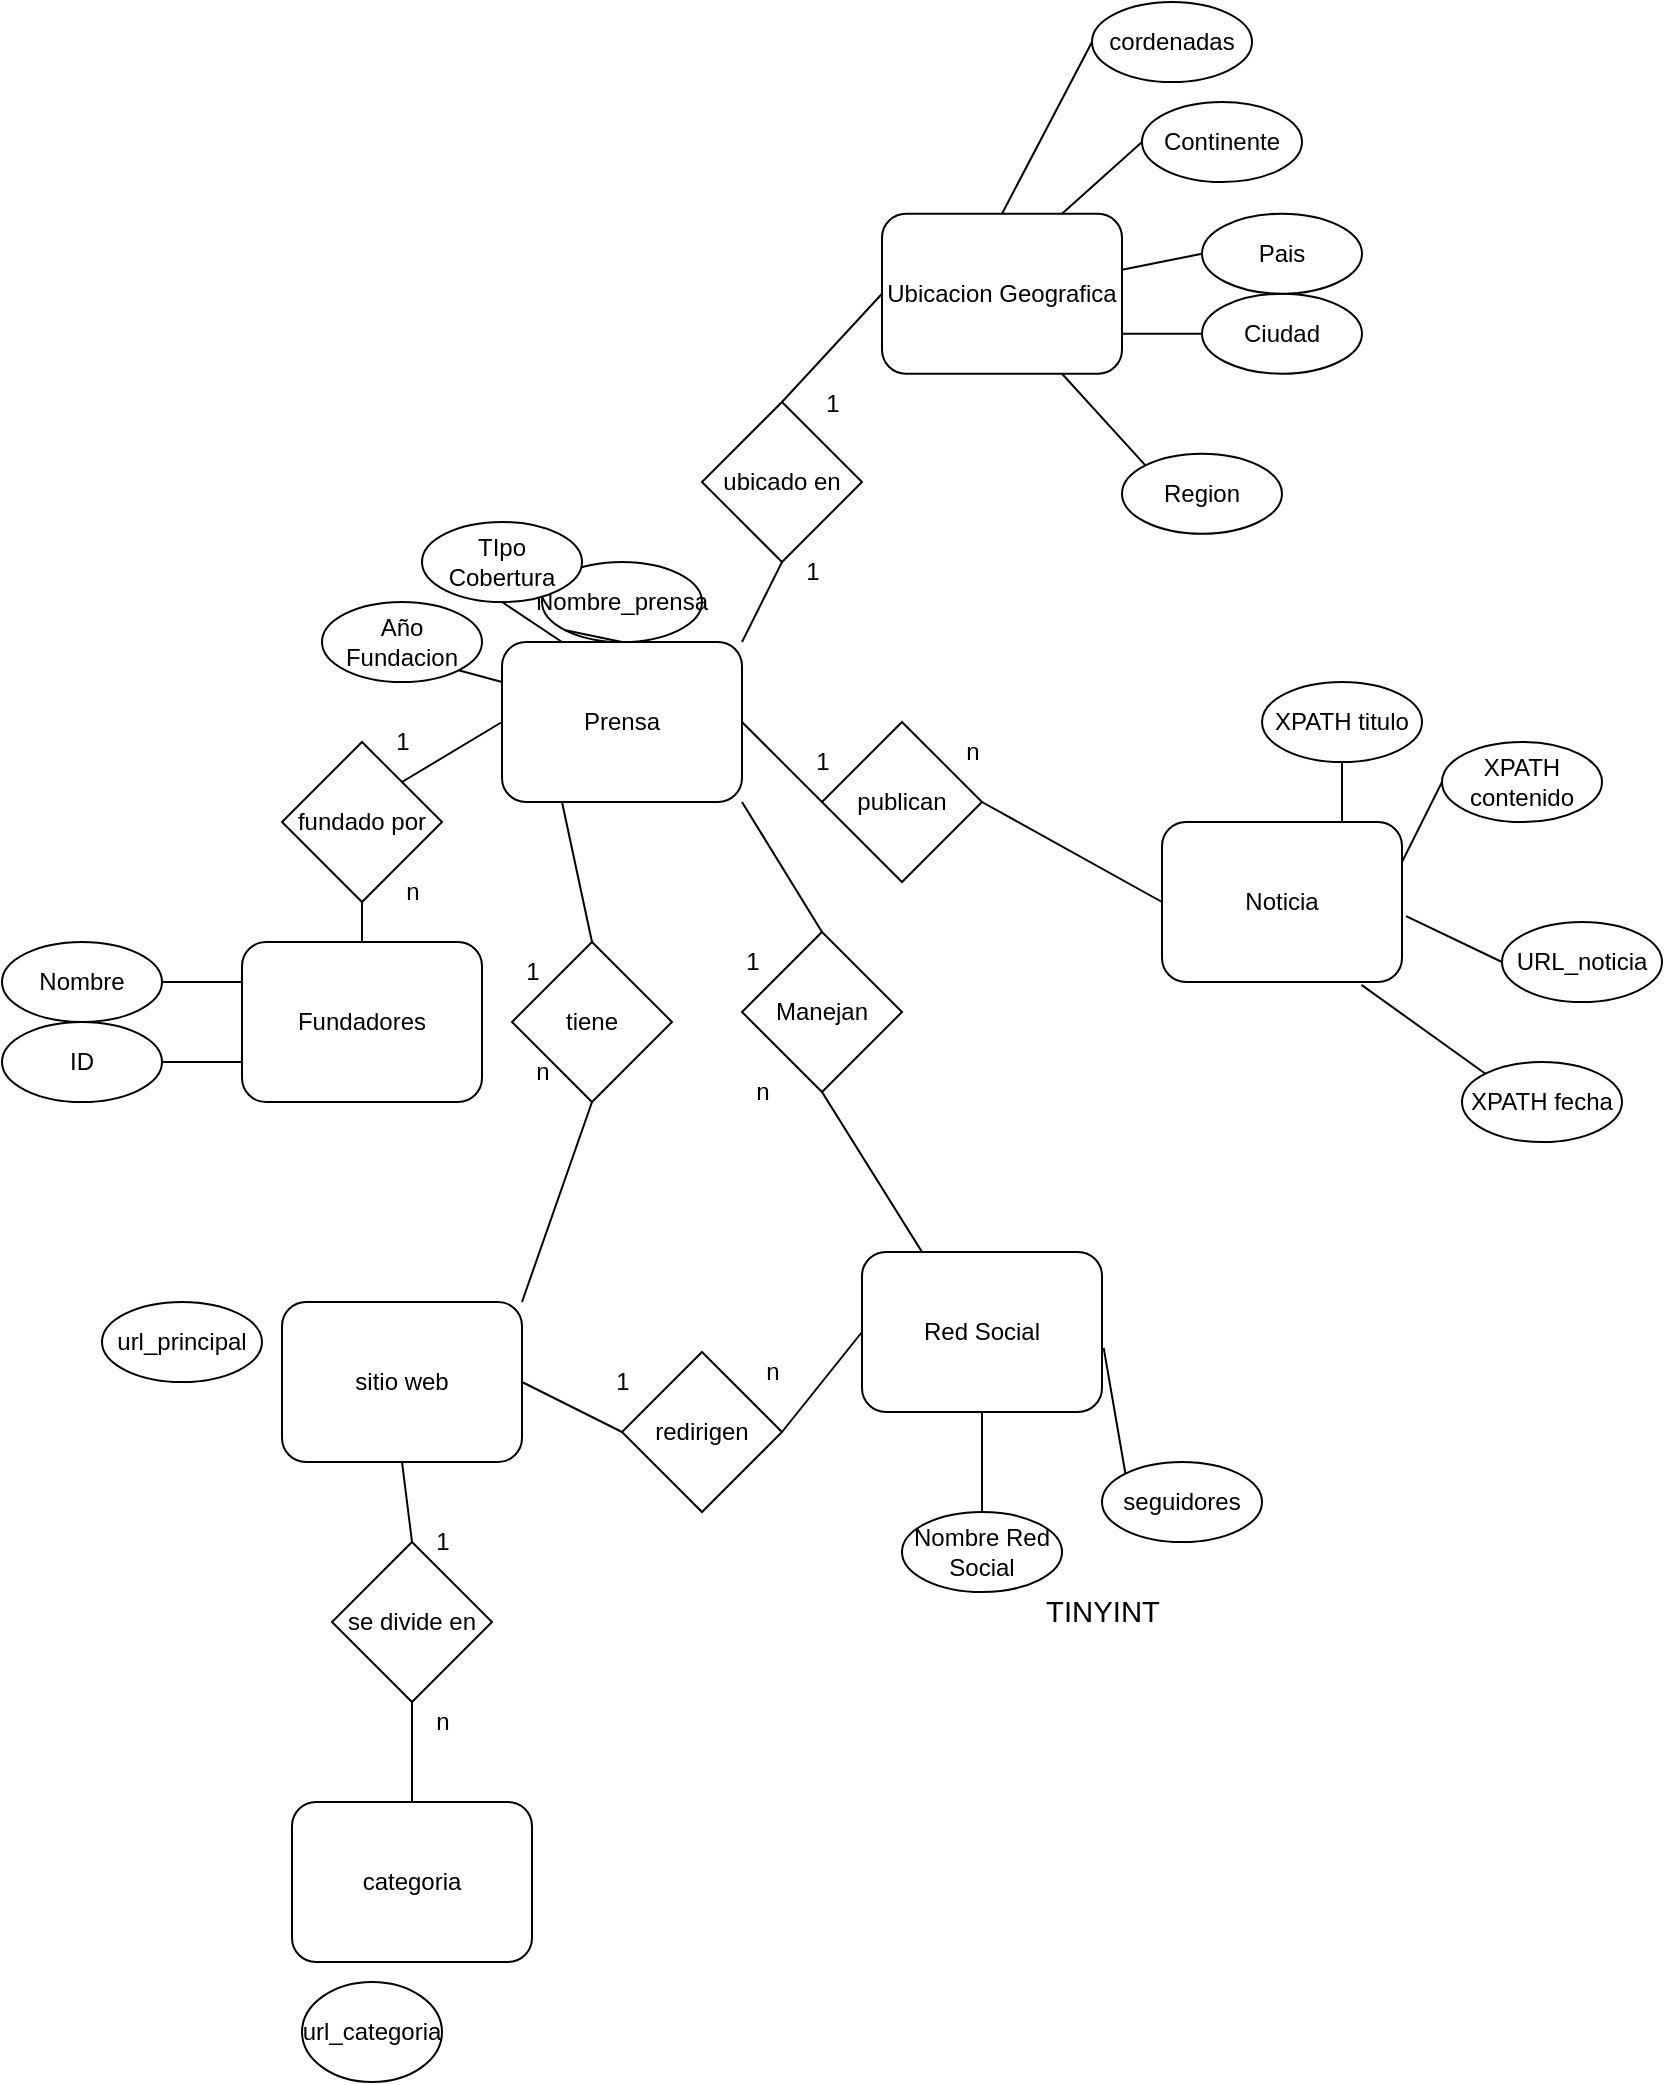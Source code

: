 <mxfile>
    <diagram id="XLQ9ZA8FXm9MJyRXNUf3" name="Page-1">
        <mxGraphModel dx="1580" dy="1577" grid="1" gridSize="10" guides="1" tooltips="1" connect="1" arrows="1" fold="1" page="1" pageScale="1" pageWidth="850" pageHeight="1100" math="0" shadow="0">
            <root>
                <mxCell id="0"/>
                <mxCell id="1" parent="0"/>
                <mxCell id="3" value="Nombre_prensa" style="ellipse;whiteSpace=wrap;html=1;" parent="1" vertex="1">
                    <mxGeometry x="110" y="50" width="80" height="40" as="geometry"/>
                </mxCell>
                <mxCell id="5" value="Ciudad" style="ellipse;whiteSpace=wrap;html=1;" parent="1" vertex="1">
                    <mxGeometry x="440" y="-84.14" width="80" height="40" as="geometry"/>
                </mxCell>
                <mxCell id="6" value="Region" style="ellipse;whiteSpace=wrap;html=1;" parent="1" vertex="1">
                    <mxGeometry x="400" y="-4.14" width="80" height="40" as="geometry"/>
                </mxCell>
                <mxCell id="7" value="Pais" style="ellipse;whiteSpace=wrap;html=1;" parent="1" vertex="1">
                    <mxGeometry x="440" y="-124.14" width="80" height="40" as="geometry"/>
                </mxCell>
                <mxCell id="8" value="Continente" style="ellipse;whiteSpace=wrap;html=1;" parent="1" vertex="1">
                    <mxGeometry x="410" y="-180" width="80" height="40" as="geometry"/>
                </mxCell>
                <mxCell id="13" value="Nombre" style="ellipse;whiteSpace=wrap;html=1;" parent="1" vertex="1">
                    <mxGeometry x="-160" y="240" width="80" height="40" as="geometry"/>
                </mxCell>
                <mxCell id="14" value="Fundadores" style="rounded=1;whiteSpace=wrap;html=1;" parent="1" vertex="1">
                    <mxGeometry x="-40" y="240" width="120" height="80" as="geometry"/>
                </mxCell>
                <mxCell id="42" style="edgeStyle=none;html=1;exitX=0.25;exitY=0;exitDx=0;exitDy=0;entryX=0.5;entryY=1;entryDx=0;entryDy=0;strokeColor=none;" parent="1" source="17" target="20" edge="1">
                    <mxGeometry relative="1" as="geometry"/>
                </mxCell>
                <mxCell id="17" value="Prensa" style="rounded=1;whiteSpace=wrap;html=1;" parent="1" vertex="1">
                    <mxGeometry x="90" y="90" width="120" height="80" as="geometry"/>
                </mxCell>
                <mxCell id="19" value="Año Fundacion" style="ellipse;whiteSpace=wrap;html=1;" parent="1" vertex="1">
                    <mxGeometry y="70" width="80" height="40" as="geometry"/>
                </mxCell>
                <mxCell id="20" value="TIpo Cobertura" style="ellipse;whiteSpace=wrap;html=1;" parent="1" vertex="1">
                    <mxGeometry x="50" y="30" width="80" height="40" as="geometry"/>
                </mxCell>
                <mxCell id="23" value="Ubicacion Geografica" style="rounded=1;whiteSpace=wrap;html=1;" parent="1" vertex="1">
                    <mxGeometry x="280" y="-124.14" width="120" height="80" as="geometry"/>
                </mxCell>
                <mxCell id="25" value="Red Social" style="rounded=1;whiteSpace=wrap;html=1;" parent="1" vertex="1">
                    <mxGeometry x="270" y="395" width="120" height="80" as="geometry"/>
                </mxCell>
                <mxCell id="26" value="Nombre Red Social" style="ellipse;whiteSpace=wrap;html=1;" parent="1" vertex="1">
                    <mxGeometry x="290" y="525" width="80" height="40" as="geometry"/>
                </mxCell>
                <mxCell id="28" value="ID" style="ellipse;whiteSpace=wrap;html=1;" parent="1" vertex="1">
                    <mxGeometry x="-160" y="280" width="80" height="40" as="geometry"/>
                </mxCell>
                <mxCell id="33" value="" style="endArrow=none;html=1;entryX=0.5;entryY=0;entryDx=0;entryDy=0;exitX=0.5;exitY=1;exitDx=0;exitDy=0;" parent="1" source="25" target="26" edge="1">
                    <mxGeometry width="50" height="50" relative="1" as="geometry">
                        <mxPoint x="490.0" y="295" as="sourcePoint"/>
                        <mxPoint x="510.0" y="285" as="targetPoint"/>
                    </mxGeometry>
                </mxCell>
                <mxCell id="35" value="" style="endArrow=none;html=1;entryX=0;entryY=0.5;entryDx=0;entryDy=0;exitX=0.75;exitY=0;exitDx=0;exitDy=0;" parent="1" source="23" target="8" edge="1">
                    <mxGeometry width="50" height="50" relative="1" as="geometry">
                        <mxPoint x="330" y="-114.14" as="sourcePoint"/>
                        <mxPoint x="411.716" y="-169.998" as="targetPoint"/>
                    </mxGeometry>
                </mxCell>
                <mxCell id="36" value="" style="endArrow=none;html=1;entryX=0;entryY=0.5;entryDx=0;entryDy=0;" parent="1" source="23" target="7" edge="1">
                    <mxGeometry width="50" height="50" relative="1" as="geometry">
                        <mxPoint x="380" y="-114.14" as="sourcePoint"/>
                        <mxPoint x="421.716" y="-159.998" as="targetPoint"/>
                    </mxGeometry>
                </mxCell>
                <mxCell id="37" value="" style="endArrow=none;html=1;entryX=0;entryY=0.5;entryDx=0;entryDy=0;exitX=1;exitY=0.75;exitDx=0;exitDy=0;" parent="1" source="23" target="5" edge="1">
                    <mxGeometry width="50" height="50" relative="1" as="geometry">
                        <mxPoint x="410" y="-86.14" as="sourcePoint"/>
                        <mxPoint x="450" y="-94.14" as="targetPoint"/>
                    </mxGeometry>
                </mxCell>
                <mxCell id="39" value="" style="endArrow=none;html=1;entryX=0.75;entryY=1;entryDx=0;entryDy=0;exitX=0;exitY=0;exitDx=0;exitDy=0;" parent="1" source="6" target="23" edge="1">
                    <mxGeometry width="50" height="50" relative="1" as="geometry">
                        <mxPoint x="420" y="-76.14" as="sourcePoint"/>
                        <mxPoint x="460" y="-84.14" as="targetPoint"/>
                    </mxGeometry>
                </mxCell>
                <mxCell id="40" value="" style="endArrow=none;html=1;entryX=1;entryY=1;entryDx=0;entryDy=0;exitX=0;exitY=0.25;exitDx=0;exitDy=0;" parent="1" source="17" target="19" edge="1">
                    <mxGeometry width="50" height="50" relative="1" as="geometry">
                        <mxPoint x="10" y="400" as="sourcePoint"/>
                        <mxPoint x="60" y="350" as="targetPoint"/>
                    </mxGeometry>
                </mxCell>
                <mxCell id="43" value="" style="endArrow=none;html=1;entryX=0.5;entryY=1;entryDx=0;entryDy=0;exitX=0.25;exitY=0;exitDx=0;exitDy=0;" parent="1" source="17" target="20" edge="1">
                    <mxGeometry width="50" height="50" relative="1" as="geometry">
                        <mxPoint x="160" y="115.86" as="sourcePoint"/>
                        <mxPoint x="108.284" y="70.002" as="targetPoint"/>
                    </mxGeometry>
                </mxCell>
                <mxCell id="45" value="" style="endArrow=none;html=1;entryX=0;entryY=1;entryDx=0;entryDy=0;exitX=0.5;exitY=0;exitDx=0;exitDy=0;" parent="1" source="17" target="3" edge="1">
                    <mxGeometry width="50" height="50" relative="1" as="geometry">
                        <mxPoint x="301.72" y="149.86" as="sourcePoint"/>
                        <mxPoint x="250.004" y="104.002" as="targetPoint"/>
                    </mxGeometry>
                </mxCell>
                <mxCell id="46" value="" style="endArrow=none;html=1;entryX=1;entryY=0.5;entryDx=0;entryDy=0;exitX=0;exitY=0.25;exitDx=0;exitDy=0;" parent="1" source="14" target="13" edge="1">
                    <mxGeometry width="50" height="50" relative="1" as="geometry">
                        <mxPoint x="11.72" y="230" as="sourcePoint"/>
                        <mxPoint x="-39.996" y="184.142" as="targetPoint"/>
                    </mxGeometry>
                </mxCell>
                <mxCell id="47" value="" style="endArrow=none;html=1;entryX=1;entryY=0.5;entryDx=0;entryDy=0;exitX=0;exitY=0.75;exitDx=0;exitDy=0;" parent="1" source="14" target="28" edge="1">
                    <mxGeometry width="50" height="50" relative="1" as="geometry">
                        <mxPoint x="-30" y="270" as="sourcePoint"/>
                        <mxPoint x="-70" y="270" as="targetPoint"/>
                    </mxGeometry>
                </mxCell>
                <mxCell id="54" value="Noticia" style="rounded=1;whiteSpace=wrap;html=1;" vertex="1" parent="1">
                    <mxGeometry x="420" y="180" width="120" height="80" as="geometry"/>
                </mxCell>
                <mxCell id="55" value="URL_noticia" style="ellipse;whiteSpace=wrap;html=1;" vertex="1" parent="1">
                    <mxGeometry x="590" y="230" width="80" height="40" as="geometry"/>
                </mxCell>
                <mxCell id="57" value="" style="endArrow=none;html=1;entryX=0;entryY=0.5;entryDx=0;entryDy=0;exitX=1.017;exitY=0.588;exitDx=0;exitDy=0;exitPerimeter=0;" edge="1" parent="1" source="54" target="55">
                    <mxGeometry width="50" height="50" relative="1" as="geometry">
                        <mxPoint x="440" y="170" as="sourcePoint"/>
                        <mxPoint x="418.57" y="115" as="targetPoint"/>
                    </mxGeometry>
                </mxCell>
                <mxCell id="58" value="XPATH fecha" style="ellipse;whiteSpace=wrap;html=1;" vertex="1" parent="1">
                    <mxGeometry x="570" y="300" width="80" height="40" as="geometry"/>
                </mxCell>
                <mxCell id="59" value="XPATH titulo" style="ellipse;whiteSpace=wrap;html=1;" vertex="1" parent="1">
                    <mxGeometry x="470" y="110" width="80" height="40" as="geometry"/>
                </mxCell>
                <mxCell id="60" value="XPATH contenido" style="ellipse;whiteSpace=wrap;html=1;" vertex="1" parent="1">
                    <mxGeometry x="560" y="140" width="80" height="40" as="geometry"/>
                </mxCell>
                <mxCell id="62" value="" style="endArrow=none;html=1;entryX=0;entryY=0;entryDx=0;entryDy=0;exitX=0.831;exitY=1.018;exitDx=0;exitDy=0;exitPerimeter=0;" edge="1" parent="1" source="54" target="58">
                    <mxGeometry width="50" height="50" relative="1" as="geometry">
                        <mxPoint x="530" y="260" as="sourcePoint"/>
                        <mxPoint x="430.0" y="160.0" as="targetPoint"/>
                    </mxGeometry>
                </mxCell>
                <mxCell id="65" value="" style="endArrow=none;html=1;entryX=0.5;entryY=1;entryDx=0;entryDy=0;exitX=0.75;exitY=0;exitDx=0;exitDy=0;" edge="1" parent="1" source="54" target="59">
                    <mxGeometry width="50" height="50" relative="1" as="geometry">
                        <mxPoint x="525.96" y="172.2" as="sourcePoint"/>
                        <mxPoint x="494.04" y="150" as="targetPoint"/>
                    </mxGeometry>
                </mxCell>
                <mxCell id="66" value="" style="endArrow=none;html=1;entryX=1;entryY=0.25;entryDx=0;entryDy=0;exitX=0;exitY=0.5;exitDx=0;exitDy=0;" edge="1" parent="1" source="60" target="54">
                    <mxGeometry width="50" height="50" relative="1" as="geometry">
                        <mxPoint x="581.92" y="220" as="sourcePoint"/>
                        <mxPoint x="550.0" y="197.8" as="targetPoint"/>
                    </mxGeometry>
                </mxCell>
                <mxCell id="68" value="fundado por" style="rhombus;whiteSpace=wrap;html=1;" vertex="1" parent="1">
                    <mxGeometry x="-20" y="140" width="80" height="80" as="geometry"/>
                </mxCell>
                <mxCell id="70" value="" style="endArrow=none;html=1;exitX=0.5;exitY=0;exitDx=0;exitDy=0;entryX=0.5;entryY=1;entryDx=0;entryDy=0;" edge="1" parent="1" source="14" target="68">
                    <mxGeometry width="50" height="50" relative="1" as="geometry">
                        <mxPoint x="130" y="100" as="sourcePoint"/>
                        <mxPoint x="70" y="230" as="targetPoint"/>
                    </mxGeometry>
                </mxCell>
                <mxCell id="72" value="" style="endArrow=none;html=1;entryX=1;entryY=0;entryDx=0;entryDy=0;exitX=0;exitY=0.5;exitDx=0;exitDy=0;" edge="1" parent="1" source="17" target="68">
                    <mxGeometry width="50" height="50" relative="1" as="geometry">
                        <mxPoint x="100" y="120" as="sourcePoint"/>
                        <mxPoint x="78.284" y="114.142" as="targetPoint"/>
                    </mxGeometry>
                </mxCell>
                <mxCell id="73" value="n" style="text;html=1;align=center;verticalAlign=middle;resizable=0;points=[];autosize=1;strokeColor=none;fillColor=none;" vertex="1" parent="1">
                    <mxGeometry x="30" y="200" width="30" height="30" as="geometry"/>
                </mxCell>
                <mxCell id="76" value="Manejan" style="rhombus;whiteSpace=wrap;html=1;" vertex="1" parent="1">
                    <mxGeometry x="210" y="235" width="80" height="80" as="geometry"/>
                </mxCell>
                <mxCell id="78" value="" style="endArrow=none;html=1;entryX=0.5;entryY=1;entryDx=0;entryDy=0;exitX=0.25;exitY=0;exitDx=0;exitDy=0;" edge="1" parent="1" source="25" target="76">
                    <mxGeometry width="50" height="50" relative="1" as="geometry">
                        <mxPoint x="370" y="200" as="sourcePoint"/>
                        <mxPoint x="358.08" y="167.8" as="targetPoint"/>
                    </mxGeometry>
                </mxCell>
                <mxCell id="80" value="" style="endArrow=none;html=1;entryX=0.5;entryY=0;entryDx=0;entryDy=0;exitX=1;exitY=1;exitDx=0;exitDy=0;" edge="1" parent="1" source="17" target="76">
                    <mxGeometry width="50" height="50" relative="1" as="geometry">
                        <mxPoint x="270" y="410" as="sourcePoint"/>
                        <mxPoint x="240" y="330" as="targetPoint"/>
                    </mxGeometry>
                </mxCell>
                <mxCell id="81" value="n" style="text;html=1;align=center;verticalAlign=middle;resizable=0;points=[];autosize=1;strokeColor=none;fillColor=none;" vertex="1" parent="1">
                    <mxGeometry x="205" y="300" width="30" height="30" as="geometry"/>
                </mxCell>
                <mxCell id="82" value="1" style="text;html=1;align=center;verticalAlign=middle;resizable=0;points=[];autosize=1;strokeColor=none;fillColor=none;" vertex="1" parent="1">
                    <mxGeometry x="200" y="235" width="30" height="30" as="geometry"/>
                </mxCell>
                <mxCell id="85" value="1" style="text;html=1;align=center;verticalAlign=middle;resizable=0;points=[];autosize=1;strokeColor=none;fillColor=none;" vertex="1" parent="1">
                    <mxGeometry x="25" y="125" width="30" height="30" as="geometry"/>
                </mxCell>
                <mxCell id="88" value="ubicado en" style="rhombus;whiteSpace=wrap;html=1;" vertex="1" parent="1">
                    <mxGeometry x="190" y="-30" width="80" height="80" as="geometry"/>
                </mxCell>
                <mxCell id="90" value="" style="endArrow=none;html=1;entryX=0.5;entryY=1;entryDx=0;entryDy=0;exitX=1;exitY=0;exitDx=0;exitDy=0;" edge="1" parent="1" source="17" target="88">
                    <mxGeometry width="50" height="50" relative="1" as="geometry">
                        <mxPoint x="160" y="180" as="sourcePoint"/>
                        <mxPoint x="220" y="260" as="targetPoint"/>
                    </mxGeometry>
                </mxCell>
                <mxCell id="92" value="" style="endArrow=none;html=1;entryX=0;entryY=0.5;entryDx=0;entryDy=0;exitX=0.5;exitY=0;exitDx=0;exitDy=0;" edge="1" parent="1" source="88" target="23">
                    <mxGeometry width="50" height="50" relative="1" as="geometry">
                        <mxPoint x="220" y="100" as="sourcePoint"/>
                        <mxPoint x="240" y="60" as="targetPoint"/>
                    </mxGeometry>
                </mxCell>
                <mxCell id="93" value="1" style="text;html=1;align=center;verticalAlign=middle;resizable=0;points=[];autosize=1;strokeColor=none;fillColor=none;" vertex="1" parent="1">
                    <mxGeometry x="240" y="-44.14" width="30" height="30" as="geometry"/>
                </mxCell>
                <mxCell id="94" value="1" style="text;html=1;align=center;verticalAlign=middle;resizable=0;points=[];autosize=1;strokeColor=none;fillColor=none;" vertex="1" parent="1">
                    <mxGeometry x="230" y="40" width="30" height="30" as="geometry"/>
                </mxCell>
                <mxCell id="96" value="publican" style="rhombus;whiteSpace=wrap;html=1;" vertex="1" parent="1">
                    <mxGeometry x="250" y="130" width="80" height="80" as="geometry"/>
                </mxCell>
                <mxCell id="98" value="" style="endArrow=none;html=1;entryX=0;entryY=0.5;entryDx=0;entryDy=0;exitX=1;exitY=0.5;exitDx=0;exitDy=0;" edge="1" parent="1" source="17" target="96">
                    <mxGeometry width="50" height="50" relative="1" as="geometry">
                        <mxPoint x="220" y="100" as="sourcePoint"/>
                        <mxPoint x="240" y="60" as="targetPoint"/>
                    </mxGeometry>
                </mxCell>
                <mxCell id="99" value="" style="endArrow=none;html=1;entryX=0;entryY=0.5;entryDx=0;entryDy=0;" edge="1" parent="1" target="54">
                    <mxGeometry width="50" height="50" relative="1" as="geometry">
                        <mxPoint x="330" y="170" as="sourcePoint"/>
                        <mxPoint x="260" y="180" as="targetPoint"/>
                    </mxGeometry>
                </mxCell>
                <mxCell id="100" value="1" style="text;html=1;align=center;verticalAlign=middle;resizable=0;points=[];autosize=1;strokeColor=none;fillColor=none;" vertex="1" parent="1">
                    <mxGeometry x="235" y="135" width="30" height="30" as="geometry"/>
                </mxCell>
                <mxCell id="101" value="n" style="text;html=1;align=center;verticalAlign=middle;resizable=0;points=[];autosize=1;strokeColor=none;fillColor=none;" vertex="1" parent="1">
                    <mxGeometry x="310" y="130" width="30" height="30" as="geometry"/>
                </mxCell>
                <mxCell id="104" value="seguidores" style="ellipse;whiteSpace=wrap;html=1;" vertex="1" parent="1">
                    <mxGeometry x="390" y="500" width="80" height="40" as="geometry"/>
                </mxCell>
                <mxCell id="105" value="" style="endArrow=none;html=1;entryX=0;entryY=0;entryDx=0;entryDy=0;exitX=1.007;exitY=0.599;exitDx=0;exitDy=0;exitPerimeter=0;" edge="1" parent="1" source="25" target="104">
                    <mxGeometry width="50" height="50" relative="1" as="geometry">
                        <mxPoint x="388" y="487" as="sourcePoint"/>
                        <mxPoint x="420" y="525" as="targetPoint"/>
                    </mxGeometry>
                </mxCell>
                <mxCell id="106" value="categoria" style="rounded=1;whiteSpace=wrap;html=1;" vertex="1" parent="1">
                    <mxGeometry x="-15" y="670" width="120" height="80" as="geometry"/>
                </mxCell>
                <mxCell id="107" value="url_categoria" style="ellipse;whiteSpace=wrap;html=1;" vertex="1" parent="1">
                    <mxGeometry x="-10" y="760" width="70" height="50" as="geometry"/>
                </mxCell>
                <mxCell id="108" value="sitio web" style="rounded=1;whiteSpace=wrap;html=1;" vertex="1" parent="1">
                    <mxGeometry x="-20" y="420" width="120" height="80" as="geometry"/>
                </mxCell>
                <mxCell id="109" value="redirigen" style="rhombus;whiteSpace=wrap;html=1;" vertex="1" parent="1">
                    <mxGeometry x="150" y="445" width="80" height="80" as="geometry"/>
                </mxCell>
                <mxCell id="110" value="tiene" style="rhombus;whiteSpace=wrap;html=1;" vertex="1" parent="1">
                    <mxGeometry x="95" y="240" width="80" height="80" as="geometry"/>
                </mxCell>
                <mxCell id="111" value="1" style="text;html=1;align=center;verticalAlign=middle;resizable=0;points=[];autosize=1;strokeColor=none;fillColor=none;" vertex="1" parent="1">
                    <mxGeometry x="90" y="240" width="30" height="30" as="geometry"/>
                </mxCell>
                <mxCell id="112" value="n" style="text;html=1;align=center;verticalAlign=middle;resizable=0;points=[];autosize=1;strokeColor=none;fillColor=none;" vertex="1" parent="1">
                    <mxGeometry x="95" y="290" width="30" height="30" as="geometry"/>
                </mxCell>
                <mxCell id="113" value="" style="endArrow=none;html=1;entryX=0.5;entryY=0;entryDx=0;entryDy=0;exitX=0.25;exitY=1;exitDx=0;exitDy=0;" edge="1" parent="1" source="17" target="110">
                    <mxGeometry width="50" height="50" relative="1" as="geometry">
                        <mxPoint x="200.92" y="183.76" as="sourcePoint"/>
                        <mxPoint x="260" y="245" as="targetPoint"/>
                    </mxGeometry>
                </mxCell>
                <mxCell id="115" value="" style="endArrow=none;html=1;entryX=1;entryY=0;entryDx=0;entryDy=0;exitX=0.5;exitY=1;exitDx=0;exitDy=0;" edge="1" parent="1" source="110" target="108">
                    <mxGeometry width="50" height="50" relative="1" as="geometry">
                        <mxPoint x="130" y="180" as="sourcePoint"/>
                        <mxPoint x="145" y="250" as="targetPoint"/>
                    </mxGeometry>
                </mxCell>
                <mxCell id="117" value="" style="endArrow=none;html=1;entryX=0;entryY=0.5;entryDx=0;entryDy=0;exitX=1;exitY=0.5;exitDx=0;exitDy=0;startArrow=none;" edge="1" parent="1" source="109" target="25">
                    <mxGeometry width="50" height="50" relative="1" as="geometry">
                        <mxPoint x="250" y="465" as="sourcePoint"/>
                        <mxPoint x="260" y="325" as="targetPoint"/>
                    </mxGeometry>
                </mxCell>
                <mxCell id="118" value="" style="endArrow=none;html=1;entryX=0;entryY=0.5;entryDx=0;entryDy=0;exitX=1;exitY=0.5;exitDx=0;exitDy=0;" edge="1" parent="1" source="108" target="109">
                    <mxGeometry width="50" height="50" relative="1" as="geometry">
                        <mxPoint x="240" y="495" as="sourcePoint"/>
                        <mxPoint x="280" y="445" as="targetPoint"/>
                    </mxGeometry>
                </mxCell>
                <mxCell id="121" value="1" style="text;html=1;align=center;verticalAlign=middle;resizable=0;points=[];autosize=1;strokeColor=none;fillColor=none;" vertex="1" parent="1">
                    <mxGeometry x="135" y="445" width="30" height="30" as="geometry"/>
                </mxCell>
                <mxCell id="122" value="n" style="text;html=1;align=center;verticalAlign=middle;resizable=0;points=[];autosize=1;strokeColor=none;fillColor=none;" vertex="1" parent="1">
                    <mxGeometry x="210" y="440" width="30" height="30" as="geometry"/>
                </mxCell>
                <mxCell id="124" value="se divide en" style="rhombus;whiteSpace=wrap;html=1;" vertex="1" parent="1">
                    <mxGeometry x="5" y="540" width="80" height="80" as="geometry"/>
                </mxCell>
                <mxCell id="125" value="" style="endArrow=none;html=1;entryX=0.5;entryY=0;entryDx=0;entryDy=0;exitX=0.5;exitY=1;exitDx=0;exitDy=0;" edge="1" parent="1" source="124" target="106">
                    <mxGeometry width="50" height="50" relative="1" as="geometry">
                        <mxPoint x="110" y="470" as="sourcePoint"/>
                        <mxPoint x="160" y="495" as="targetPoint"/>
                    </mxGeometry>
                </mxCell>
                <mxCell id="126" value="" style="endArrow=none;html=1;entryX=0.5;entryY=0;entryDx=0;entryDy=0;exitX=0.5;exitY=1;exitDx=0;exitDy=0;" edge="1" parent="1" source="108" target="124">
                    <mxGeometry width="50" height="50" relative="1" as="geometry">
                        <mxPoint x="55" y="630" as="sourcePoint"/>
                        <mxPoint x="55" y="680" as="targetPoint"/>
                    </mxGeometry>
                </mxCell>
                <mxCell id="127" value="1" style="text;html=1;align=center;verticalAlign=middle;resizable=0;points=[];autosize=1;strokeColor=none;fillColor=none;" vertex="1" parent="1">
                    <mxGeometry x="45" y="525" width="30" height="30" as="geometry"/>
                </mxCell>
                <mxCell id="128" value="n" style="text;html=1;align=center;verticalAlign=middle;resizable=0;points=[];autosize=1;strokeColor=none;fillColor=none;" vertex="1" parent="1">
                    <mxGeometry x="45" y="615" width="30" height="30" as="geometry"/>
                </mxCell>
                <mxCell id="130" value="&lt;meta charset=&quot;utf-8&quot;&gt;&lt;span id=&quot;docs-internal-guid-e5f12cf5-7fff-06d8-b224-874fa55c8236&quot; style=&quot;font-size: 11pt; font-family: Arial; color: rgb(0, 0, 0); background-color: transparent; font-weight: 400; font-style: normal; font-variant: normal; text-decoration: none; vertical-align: baseline;&quot;&gt;TINYINT&lt;/span&gt;" style="text;whiteSpace=wrap;html=1;" vertex="1" parent="1">
                    <mxGeometry x="360" y="560" width="90" height="40" as="geometry"/>
                </mxCell>
                <mxCell id="131" value="url_principal" style="ellipse;whiteSpace=wrap;html=1;" vertex="1" parent="1">
                    <mxGeometry x="-110" y="420" width="80" height="40" as="geometry"/>
                </mxCell>
                <mxCell id="132" value="cordenadas" style="ellipse;whiteSpace=wrap;html=1;" vertex="1" parent="1">
                    <mxGeometry x="385" y="-230" width="80" height="40" as="geometry"/>
                </mxCell>
                <mxCell id="133" value="" style="endArrow=none;html=1;exitX=0.5;exitY=0;exitDx=0;exitDy=0;entryX=0;entryY=0.5;entryDx=0;entryDy=0;" edge="1" parent="1" source="23" target="132">
                    <mxGeometry width="50" height="50" relative="1" as="geometry">
                        <mxPoint x="380.0" y="-114.14" as="sourcePoint"/>
                        <mxPoint x="380" y="-210" as="targetPoint"/>
                    </mxGeometry>
                </mxCell>
            </root>
        </mxGraphModel>
    </diagram>
</mxfile>